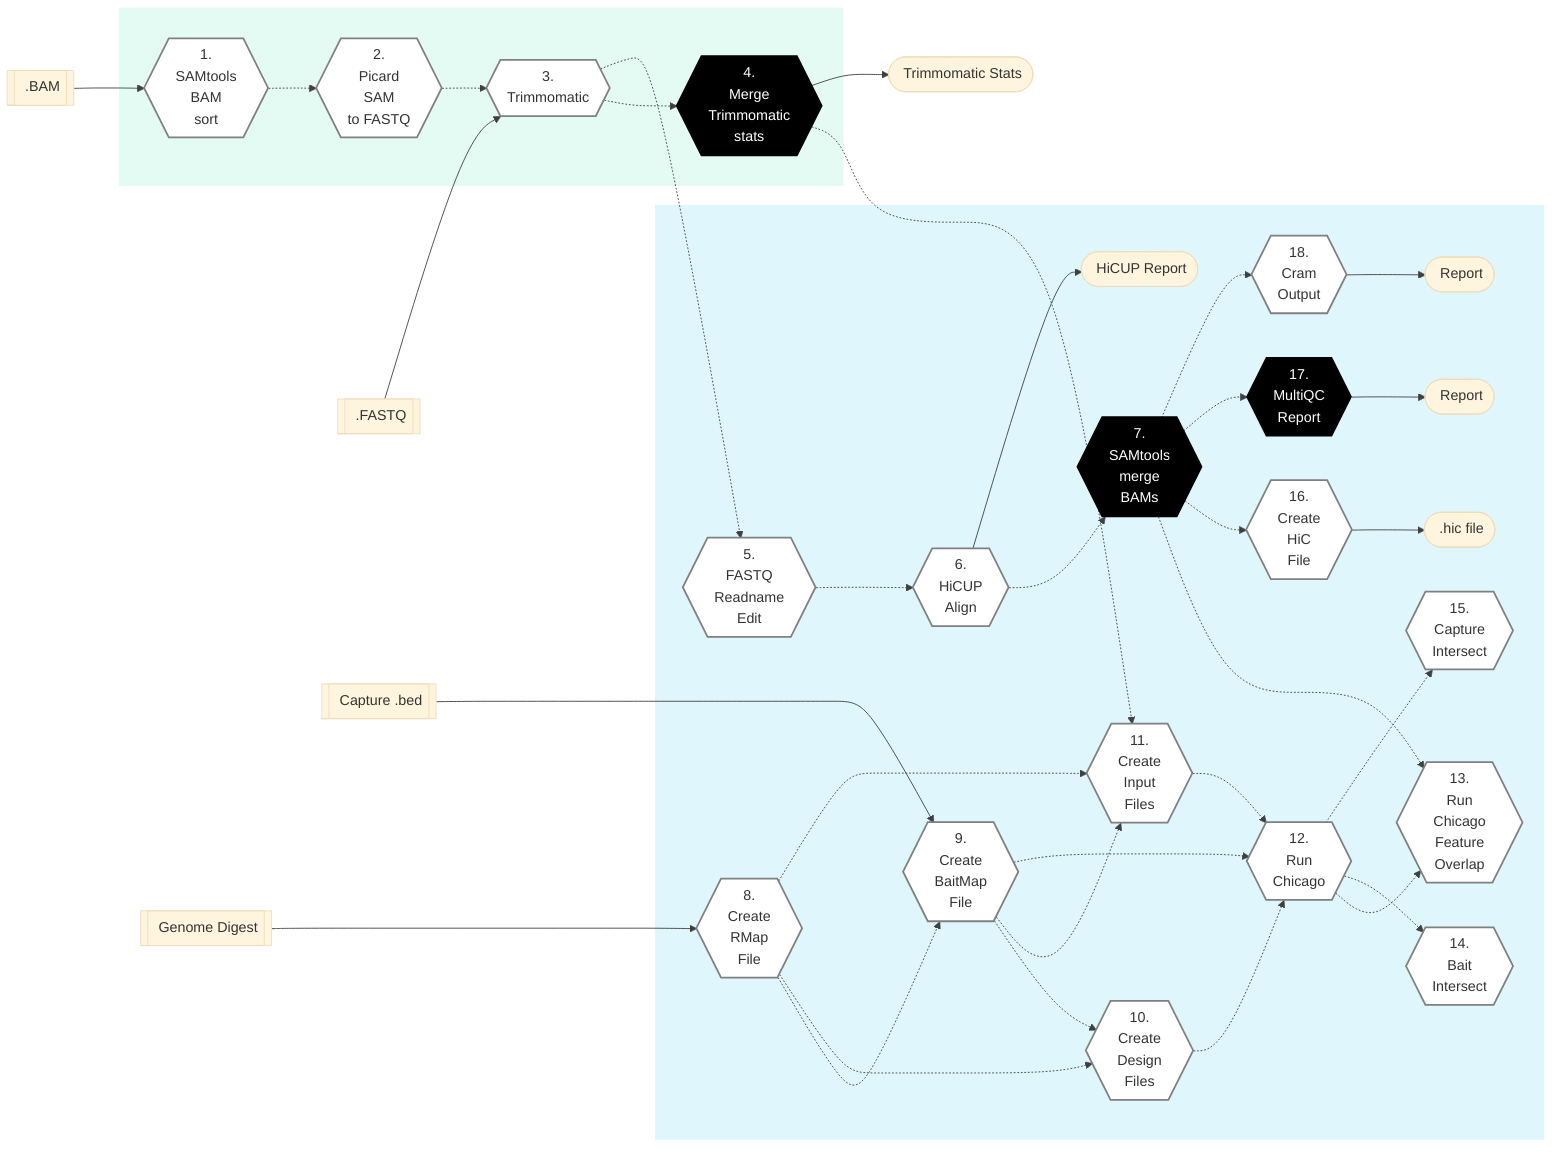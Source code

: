 %%{init: {'theme': 'base', 'themeVariables': { 'lineColor': '#404040'}}}%%

        %% GenPipes Schema for HiCseq.py
        %% Ref: https://bitbucket.org/mugqic/genpipes/src/master/pipelines/hicseq/
        %% Author Shaloo Shalini <shalz@hotmail.com>
        %% -t capture

        graph LR
          Node1{{ 1. <br/> SAMtools <br/>BAM <br/>sort }}:::nodefill
          Node2{{ 2. <br/> Picard <br/>SAM<br/>to FASTQ }}:::nodefill
          Node3{{ 3. <br/> Trimmomatic }}:::nodefill
          Node4{{ 4. <br/> Merge <br/>Trimmomatic <br/>stats }}:::nodefillblack
          Node5{{ 5. <br/> FASTQ <br/>Readname <br/>Edit }}:::nodefill
          Node6{{ 6. <br/> HiCUP <br/>Align }}:::nodefill
          Node7{{ 7. <br/> SAMtools <br/>merge<br/>BAMs }}:::nodefillblack
          Node8{{ 8. <br/> Create<br/>RMap<br/>File }}:::nodefill
          Node9{{ 9. <br/> Create <br/>BaitMap<br/>File  }}:::nodefill
          Node10{{ 10. <br/> Create <br/>Design<br/>Files }}:::nodefill
          Node11{{ 11. <br/> Create <br/>Input<br/>Files }}:::nodefill
          Node12{{ 12. <br/> Run <br/> Chicago }}:::nodefill
          Node13{{ 13. <br/> Run<br/>Chicago<br/>Feature<br/>Overlap }}:::nodefill
          Node14{{ 14. <br/> Bait <br/>Intersect }}:::nodefill
          Node15{{ 15. <br/> Capture <br/>Intersect }}:::nodefill
          Node16{{ 16. <br/> Create<br/>HiC<br/>File }}:::nodefill
          Node17{{ 17. <br/> MultiQC<br/>Report }}:::nodefillblack
          Node18{{ 18. <br/> Cram<br/>Output }}:::nodefill

          Input1[[fa:fa-file-archive-o .BAM]]
          Input2[[fa:fa-file-archive-o .FASTQ]]
          Input3[[fa:fa-file-archive-o Genome Digest]]
          Input4[[fa:fa-file-archive-o Capture .bed]]

          TrimOP([fa:fa-sticky-note-o Trimmomatic Stats ])
          HiCUPOP([fa:fa-sticky-note-o HiCUP Report ])
          HiCFileOP([fa:fa-sticky-note-o .hic file ])
          CramOP([fa:fa-sticky-note-o Report ])
          MQCOP([fa:fa-sticky-note-o Report ])

          Input1 --> Node1
          Input2 --> Node3
          Input3 ----> Node8
          Input4 ----> Node9

          Node1 -.-> Node2 -.-> Node3 -.-> Node4
          Node3 -.-> Node5 -.-> Node6 -.-> Node7
          Node7 -.-> Node13 & Node16 & Node17 & Node18
          Node8 -.-> Node9 -.-> Node10 -.-> Node12
          Node8 -.-> Node10
          Node11 -.-> Node12
          Node4 & Node8 & Node9 -.-> Node11


          Node9 -.-> Node12
          Node12 -.-> Node13 & Node14 & Node15

          Node4 --> TrimOP
          Node6 --> HiCUPOP
          Node16 -->HiCFileOP
          Node18 --> CramOP
          Node17 --> MQCOP

          subgraph readSetSteps[" "]
            Node1
            Node2
            Node3
            Node4
          end
          subgraph sampleSetSteps[" "]
            Node5
            Node6
            Node7
            Node8
            Node9
            Node10
            Node11
            Node12
            Node13
            Node14
            Node15
            Node16
            Node17
            Node18

            HiCUPOP
            HiCFileOP
            CramOP
            MQCOP
          end

          classDef greenRect fill:#E4FBF4,stroke:white
          class readSetSteps greenRect
          classDef blueRect fill:#DEF6FC,stroke:white
          class sampleSetSteps blueRect
          classDef nodefill fill:#ffffff,stroke:gray,stroke-width:2px
          classDef nodefillblack fill:black,stroke:black,color:white,stroke-width:2px